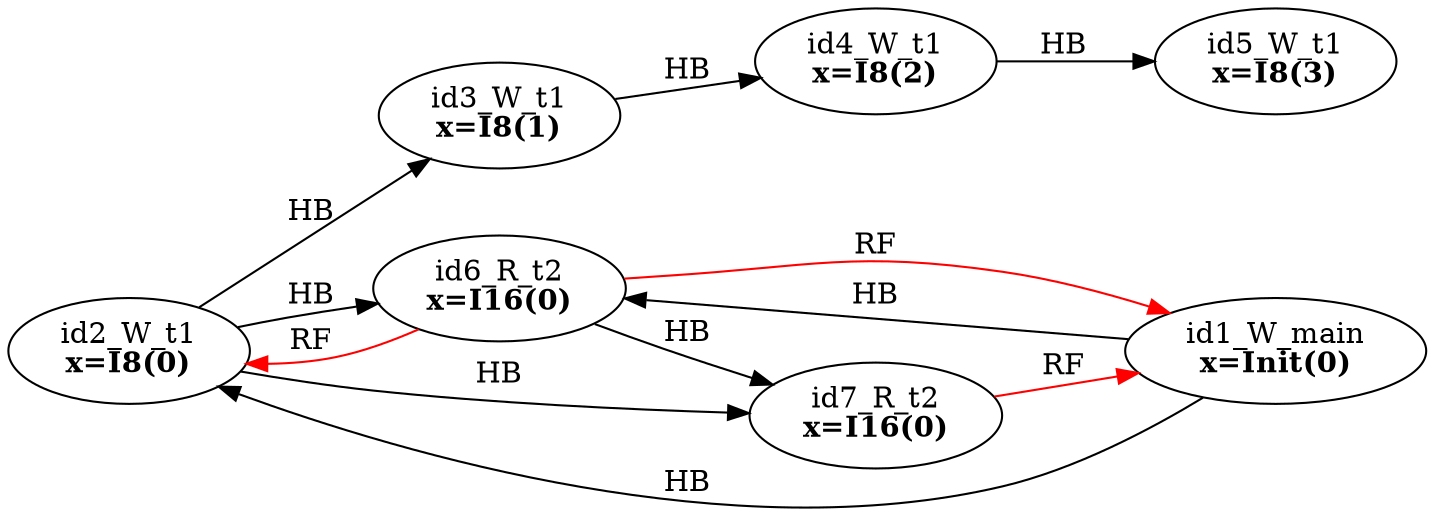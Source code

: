 digraph memory_model {
rankdir=LR;
splines=true; esep=0.5;
id2_W_t1 -> id3_W_t1 [label = "HB", color="black"];
id3_W_t1 -> id4_W_t1 [label = "HB", color="black"];
id4_W_t1 -> id5_W_t1 [label = "HB", color="black"];
id6_R_t2 -> id7_R_t2 [label = "HB", color="black"];
id1_W_main -> id2_W_t1 [label = "HB", color="black"];
id1_W_main -> id6_R_t2 [label = "HB", color="black"];
id2_W_t1 -> id6_R_t2 [label = "HB", color="black"];
id2_W_t1 -> id7_R_t2 [label = "HB", color="black"];
id6_R_t2 -> id1_W_main [label = "RF", color="red"];
id6_R_t2 -> id2_W_t1 [label = "RF", color="red"];
id7_R_t2 -> id1_W_main [label = "RF", color="red"];
id1_W_main [label=<id1_W_main<br/><B>x=Init(0)</B>>, pos="2.5,8!"]
id2_W_t1 [label=<id2_W_t1<br/><B>x=I8(0)</B>>, pos="0,6!"]
id3_W_t1 [label=<id3_W_t1<br/><B>x=I8(1)</B>>, pos="0,4!"]
id4_W_t1 [label=<id4_W_t1<br/><B>x=I8(2)</B>>, pos="0,2!"]
id5_W_t1 [label=<id5_W_t1<br/><B>x=I8(3)</B>>, pos="0,0!"]
id6_R_t2 [label=<id6_R_t2<br/><B>x=I16(0)</B>>, pos="5,6!"]
id7_R_t2 [label=<id7_R_t2<br/><B>x=I16(0)</B>>, pos="5,4!"]
}